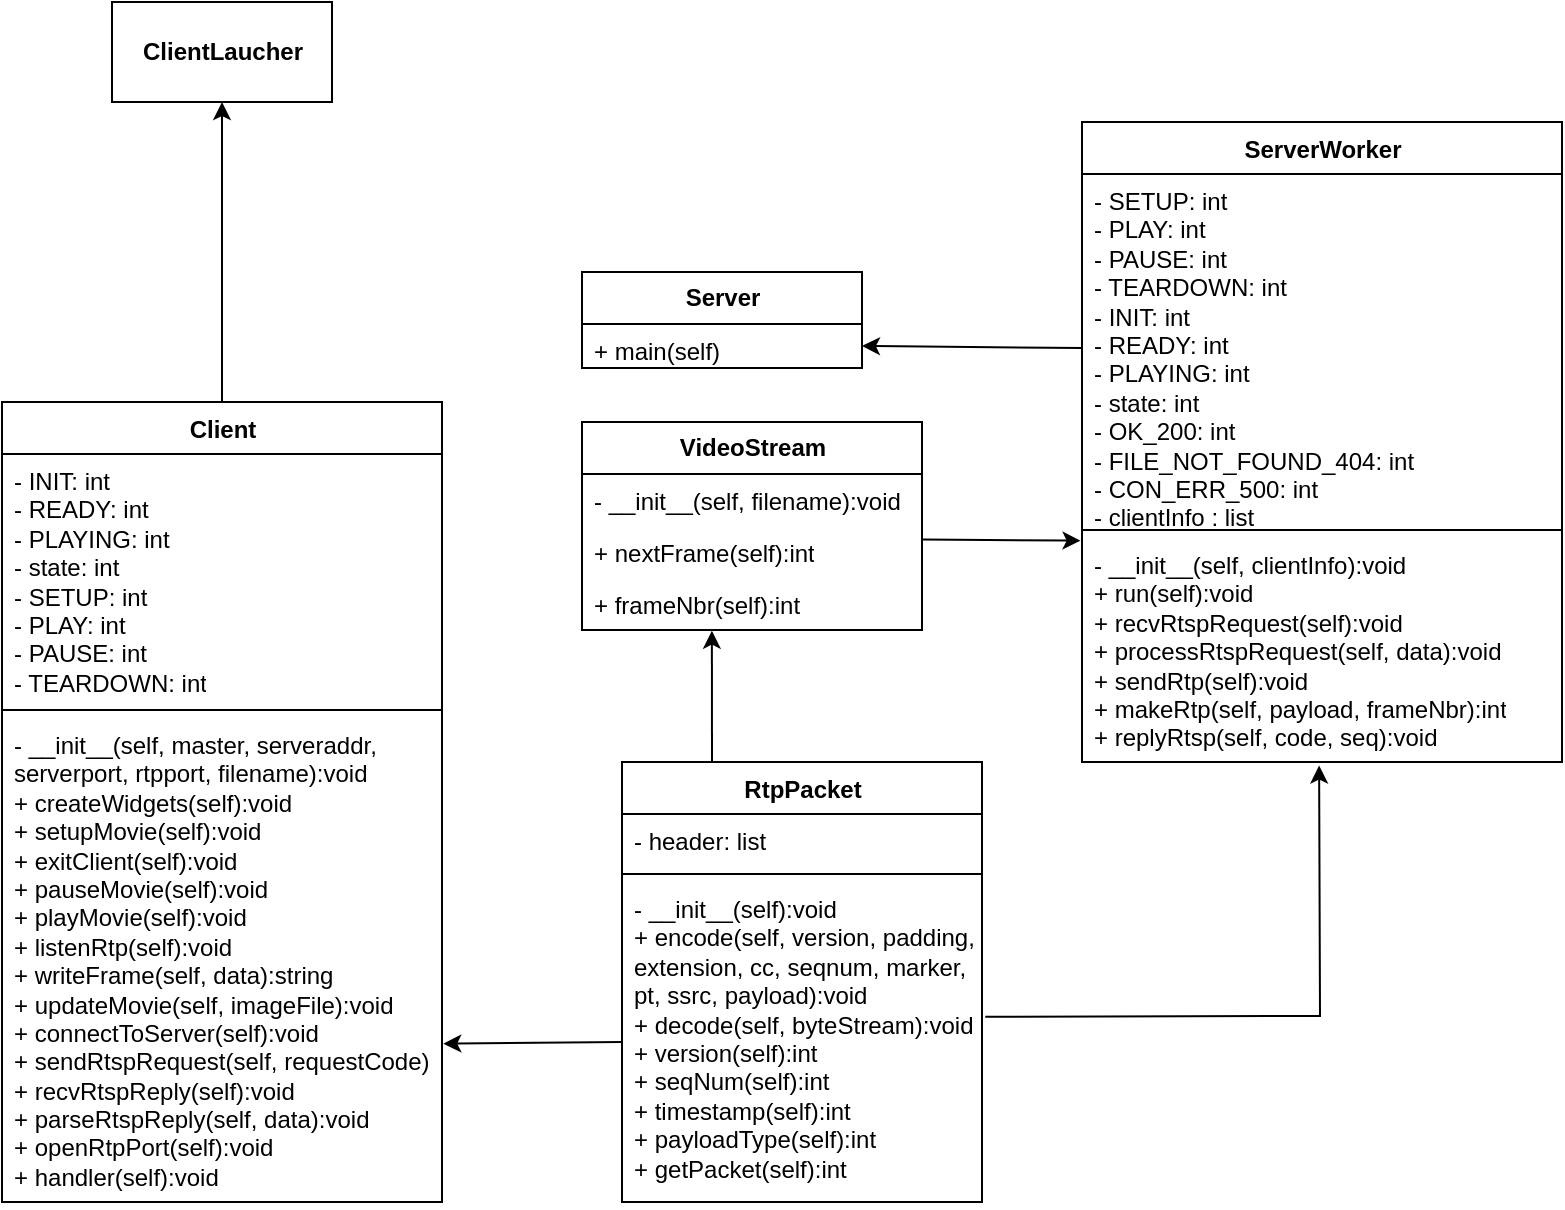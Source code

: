 <mxfile version="15.6.3" type="device"><diagram id="-jBsudLpCsrDqG-rO5uo" name="Page-1"><mxGraphModel dx="1038" dy="547" grid="1" gridSize="10" guides="1" tooltips="1" connect="1" arrows="1" fold="1" page="1" pageScale="1" pageWidth="827" pageHeight="1169" math="0" shadow="0"><root><mxCell id="0"/><mxCell id="1" parent="0"/><mxCell id="dldk93fyPK2vpiKvjlRs-6" value="RtpPacket" style="swimlane;fontStyle=1;align=center;verticalAlign=top;childLayout=stackLayout;horizontal=1;startSize=26;horizontalStack=0;resizeParent=1;resizeParentMax=0;resizeLast=0;collapsible=1;marginBottom=0;fillColor=none;gradientColor=none;html=1;" parent="1" vertex="1"><mxGeometry x="330" y="470" width="180" height="220" as="geometry"/></mxCell><mxCell id="dldk93fyPK2vpiKvjlRs-7" value="- header: list" style="text;strokeColor=none;fillColor=none;align=left;verticalAlign=top;spacingLeft=4;spacingRight=4;overflow=hidden;rotatable=0;points=[[0,0.5],[1,0.5]];portConstraint=eastwest;html=1;" parent="dldk93fyPK2vpiKvjlRs-6" vertex="1"><mxGeometry y="26" width="180" height="26" as="geometry"/></mxCell><mxCell id="dldk93fyPK2vpiKvjlRs-8" value="" style="line;strokeWidth=1;fillColor=none;align=left;verticalAlign=middle;spacingTop=-1;spacingLeft=3;spacingRight=3;rotatable=0;labelPosition=right;points=[];portConstraint=eastwest;html=1;" parent="dldk93fyPK2vpiKvjlRs-6" vertex="1"><mxGeometry y="52" width="180" height="8" as="geometry"/></mxCell><mxCell id="dldk93fyPK2vpiKvjlRs-9" value="-&amp;nbsp;__init__(self):void&lt;br&gt;+ encode(self, version, padding, &lt;br&gt;extension, cc, seqnum, marker, &lt;br&gt;pt, ssrc, payload):void&lt;br&gt;+ decode(self, byteStream):void&lt;br&gt;+ version(self):int&lt;br&gt;+ seqNum(self):int&lt;br&gt;+ timestamp(self):int&lt;br&gt;+ payloadType(self):int&lt;br&gt;+ getPacket(self):int" style="text;strokeColor=none;fillColor=none;align=left;verticalAlign=top;spacingLeft=4;spacingRight=4;overflow=hidden;rotatable=0;points=[[0,0.5],[1,0.5]];portConstraint=eastwest;html=1;" parent="dldk93fyPK2vpiKvjlRs-6" vertex="1"><mxGeometry y="60" width="180" height="160" as="geometry"/></mxCell><mxCell id="dldk93fyPK2vpiKvjlRs-10" value="Client&lt;br&gt;" style="swimlane;fontStyle=1;align=center;verticalAlign=top;childLayout=stackLayout;horizontal=1;startSize=26;horizontalStack=0;resizeParent=1;resizeParentMax=0;resizeLast=0;collapsible=1;marginBottom=0;fillColor=none;gradientColor=none;html=1;" parent="1" vertex="1"><mxGeometry x="20" y="290" width="220" height="400" as="geometry"/></mxCell><mxCell id="dldk93fyPK2vpiKvjlRs-11" value="&lt;div&gt;- INIT: int&amp;nbsp;&lt;/div&gt;&lt;div&gt;- READY: int&lt;/div&gt;&lt;div&gt;- PLAYING: int&amp;nbsp;&lt;/div&gt;&lt;div&gt;- state: int&lt;/div&gt;&lt;div&gt;&lt;span&gt;&#9;&lt;/span&gt;&lt;/div&gt;&lt;div&gt;- SETUP: int&lt;/div&gt;&lt;div&gt;- PLAY: int&lt;/div&gt;&lt;div&gt;- PAUSE: int&lt;/div&gt;&lt;div&gt;- TEARDOWN: int&lt;/div&gt;" style="text;strokeColor=none;fillColor=none;align=left;verticalAlign=top;spacingLeft=4;spacingRight=4;overflow=hidden;rotatable=0;points=[[0,0.5],[1,0.5]];portConstraint=eastwest;html=1;" parent="dldk93fyPK2vpiKvjlRs-10" vertex="1"><mxGeometry y="26" width="220" height="124" as="geometry"/></mxCell><mxCell id="dldk93fyPK2vpiKvjlRs-12" value="" style="line;strokeWidth=1;fillColor=none;align=left;verticalAlign=middle;spacingTop=-1;spacingLeft=3;spacingRight=3;rotatable=0;labelPosition=right;points=[];portConstraint=eastwest;html=1;" parent="dldk93fyPK2vpiKvjlRs-10" vertex="1"><mxGeometry y="150" width="220" height="8" as="geometry"/></mxCell><mxCell id="dldk93fyPK2vpiKvjlRs-13" value="- __init__(self, master, serveraddr, &lt;br&gt;serverport, rtpport, filename):void&lt;br&gt;+ createWidgets(self):void&lt;br&gt;+ setupMovie(self):void&lt;br&gt;+ exitClient(self):void&lt;br&gt;+ pauseMovie(self):void&lt;br&gt;+ playMovie(self):void&lt;br&gt;+ listenRtp(self):void&lt;br&gt;+ writeFrame(self, data):string&lt;br&gt;+ updateMovie(self, imageFile):void&lt;br&gt;+ connectToServer(self):void&lt;br&gt;+ sendRtspRequest(self, requestCode)&lt;br&gt;+ recvRtspReply(self):void&lt;br&gt;+ parseRtspReply(self, data):void&lt;br&gt;+ openRtpPort(self):void&lt;br&gt;+ handler(self):void" style="text;strokeColor=none;fillColor=none;align=left;verticalAlign=top;spacingLeft=4;spacingRight=4;overflow=hidden;rotatable=0;points=[[0,0.5],[1,0.5]];portConstraint=eastwest;html=1;" parent="dldk93fyPK2vpiKvjlRs-10" vertex="1"><mxGeometry y="158" width="220" height="242" as="geometry"/></mxCell><mxCell id="dldk93fyPK2vpiKvjlRs-14" value="ServerWorker" style="swimlane;fontStyle=1;align=center;verticalAlign=top;childLayout=stackLayout;horizontal=1;startSize=26;horizontalStack=0;resizeParent=1;resizeParentMax=0;resizeLast=0;collapsible=1;marginBottom=0;fontFamily=Helvetica;fillColor=none;gradientColor=none;html=1;" parent="1" vertex="1"><mxGeometry x="560" y="150" width="240" height="320" as="geometry"/></mxCell><mxCell id="dldk93fyPK2vpiKvjlRs-15" value="&lt;div&gt;- SETUP: int&lt;/div&gt;&lt;div&gt;- PLAY: int&lt;/div&gt;&lt;div&gt;- PAUSE: int&lt;/div&gt;&lt;div&gt;- TEARDOWN: int&lt;/div&gt;&lt;div&gt;- INIT: int&lt;/div&gt;&lt;div&gt;- READY: int&lt;/div&gt;&lt;div&gt;- PLAYING: int&lt;/div&gt;&lt;div&gt;- state: int&lt;/div&gt;&lt;div&gt;- OK_200: int&lt;/div&gt;&lt;div&gt;- FILE_NOT_FOUND_404: int&amp;nbsp;&lt;/div&gt;&lt;div&gt;- CON_ERR_500: int&lt;/div&gt;&lt;div&gt;-&amp;nbsp;clientInfo : list&lt;/div&gt;" style="text;strokeColor=none;fillColor=none;align=left;verticalAlign=top;spacingLeft=4;spacingRight=4;overflow=hidden;rotatable=0;points=[[0,0.5],[1,0.5]];portConstraint=eastwest;fontFamily=Helvetica;html=1;" parent="dldk93fyPK2vpiKvjlRs-14" vertex="1"><mxGeometry y="26" width="240" height="174" as="geometry"/></mxCell><mxCell id="dldk93fyPK2vpiKvjlRs-16" value="" style="line;strokeWidth=1;fillColor=none;align=left;verticalAlign=middle;spacingTop=-1;spacingLeft=3;spacingRight=3;rotatable=0;labelPosition=right;points=[];portConstraint=eastwest;fontFamily=Helvetica;html=1;" parent="dldk93fyPK2vpiKvjlRs-14" vertex="1"><mxGeometry y="200" width="240" height="8" as="geometry"/></mxCell><mxCell id="dldk93fyPK2vpiKvjlRs-17" value="-&amp;nbsp;__init__(self, clientInfo):void&lt;br&gt;+ run(self):void&lt;br&gt;+ recvRtspRequest(self):void&lt;br&gt;+ processRtspRequest(self, data):void&lt;br&gt;+ sendRtp(self):void&lt;br&gt;+ makeRtp(self, payload, frameNbr):int&lt;br&gt;+ replyRtsp(self, code, seq):void" style="text;strokeColor=none;fillColor=none;align=left;verticalAlign=top;spacingLeft=4;spacingRight=4;overflow=hidden;rotatable=0;points=[[0,0.5],[1,0.5]];portConstraint=eastwest;fontFamily=Helvetica;html=1;" parent="dldk93fyPK2vpiKvjlRs-14" vertex="1"><mxGeometry y="208" width="240" height="112" as="geometry"/></mxCell><mxCell id="dldk93fyPK2vpiKvjlRs-22" value="&lt;b&gt;Server&lt;/b&gt;" style="swimlane;fontStyle=0;childLayout=stackLayout;horizontal=1;startSize=26;fillColor=none;horizontalStack=0;resizeParent=1;resizeParentMax=0;resizeLast=0;collapsible=1;marginBottom=0;fontFamily=Helvetica;html=1;" parent="1" vertex="1"><mxGeometry x="310" y="225" width="140" height="48" as="geometry"/></mxCell><mxCell id="dldk93fyPK2vpiKvjlRs-23" value="+ main(self)" style="text;strokeColor=none;fillColor=none;align=left;verticalAlign=top;spacingLeft=4;spacingRight=4;overflow=hidden;rotatable=0;points=[[0,0.5],[1,0.5]];portConstraint=eastwest;fontFamily=Helvetica;html=1;" parent="dldk93fyPK2vpiKvjlRs-22" vertex="1"><mxGeometry y="26" width="140" height="22" as="geometry"/></mxCell><mxCell id="dldk93fyPK2vpiKvjlRs-26" value="&lt;b&gt;VideoStream&lt;/b&gt;" style="swimlane;fontStyle=0;childLayout=stackLayout;horizontal=1;startSize=26;fillColor=none;horizontalStack=0;resizeParent=1;resizeParentMax=0;resizeLast=0;collapsible=1;marginBottom=0;fontFamily=Helvetica;html=1;" parent="1" vertex="1"><mxGeometry x="310" y="300" width="170" height="104" as="geometry"/></mxCell><mxCell id="dldk93fyPK2vpiKvjlRs-27" value="-&amp;nbsp;__init__(self, filename):void" style="text;strokeColor=none;fillColor=none;align=left;verticalAlign=top;spacingLeft=4;spacingRight=4;overflow=hidden;rotatable=0;points=[[0,0.5],[1,0.5]];portConstraint=eastwest;fontFamily=Helvetica;html=1;" parent="dldk93fyPK2vpiKvjlRs-26" vertex="1"><mxGeometry y="26" width="170" height="26" as="geometry"/></mxCell><mxCell id="dldk93fyPK2vpiKvjlRs-28" value="+ nextFrame(self):int" style="text;strokeColor=none;fillColor=none;align=left;verticalAlign=top;spacingLeft=4;spacingRight=4;overflow=hidden;rotatable=0;points=[[0,0.5],[1,0.5]];portConstraint=eastwest;fontFamily=Helvetica;html=1;" parent="dldk93fyPK2vpiKvjlRs-26" vertex="1"><mxGeometry y="52" width="170" height="26" as="geometry"/></mxCell><mxCell id="dldk93fyPK2vpiKvjlRs-29" value="+ frameNbr(self):int" style="text;strokeColor=none;fillColor=none;align=left;verticalAlign=top;spacingLeft=4;spacingRight=4;overflow=hidden;rotatable=0;points=[[0,0.5],[1,0.5]];portConstraint=eastwest;fontFamily=Helvetica;html=1;" parent="dldk93fyPK2vpiKvjlRs-26" vertex="1"><mxGeometry y="78" width="170" height="26" as="geometry"/></mxCell><mxCell id="dldk93fyPK2vpiKvjlRs-30" value="&lt;b&gt;ClientLaucher&lt;/b&gt;" style="html=1;fontFamily=Helvetica;fillColor=none;gradientColor=none;" parent="1" vertex="1"><mxGeometry x="75" y="90" width="110" height="50" as="geometry"/></mxCell><mxCell id="dldk93fyPK2vpiKvjlRs-42" value="" style="endArrow=classic;html=1;rounded=0;fontFamily=Helvetica;exitX=0;exitY=0.5;exitDx=0;exitDy=0;entryX=1;entryY=0.5;entryDx=0;entryDy=0;" parent="1" source="dldk93fyPK2vpiKvjlRs-15" target="dldk93fyPK2vpiKvjlRs-23" edge="1"><mxGeometry width="50" height="50" relative="1" as="geometry"><mxPoint x="120" y="420" as="sourcePoint"/><mxPoint x="450" y="290" as="targetPoint"/></mxGeometry></mxCell><mxCell id="dldk93fyPK2vpiKvjlRs-45" value="" style="endArrow=classic;html=1;rounded=0;fontFamily=Helvetica;exitX=0;exitY=0.5;exitDx=0;exitDy=0;entryX=1.003;entryY=0.673;entryDx=0;entryDy=0;entryPerimeter=0;" parent="1" target="dldk93fyPK2vpiKvjlRs-13" edge="1" source="dldk93fyPK2vpiKvjlRs-9"><mxGeometry width="50" height="50" relative="1" as="geometry"><mxPoint x="320" y="445" as="sourcePoint"/><mxPoint x="230" y="610" as="targetPoint"/></mxGeometry></mxCell><mxCell id="dldk93fyPK2vpiKvjlRs-44" value="" style="endArrow=classic;html=1;rounded=0;fontFamily=Helvetica;entryX=-0.003;entryY=0.012;entryDx=0;entryDy=0;entryPerimeter=0;exitX=1.003;exitY=0.261;exitDx=0;exitDy=0;exitPerimeter=0;" parent="1" source="dldk93fyPK2vpiKvjlRs-28" target="dldk93fyPK2vpiKvjlRs-17" edge="1"><mxGeometry width="50" height="50" relative="1" as="geometry"><mxPoint x="450" y="359" as="sourcePoint"/><mxPoint x="720" y="135" as="targetPoint"/><Array as="points"/></mxGeometry></mxCell><mxCell id="dldk93fyPK2vpiKvjlRs-43" value="" style="endArrow=classic;html=1;rounded=0;fontFamily=Helvetica;exitX=1.009;exitY=0.421;exitDx=0;exitDy=0;exitPerimeter=0;entryX=0.494;entryY=1.016;entryDx=0;entryDy=0;entryPerimeter=0;" parent="1" source="dldk93fyPK2vpiKvjlRs-9" target="dldk93fyPK2vpiKvjlRs-17" edge="1"><mxGeometry width="50" height="50" relative="1" as="geometry"><mxPoint x="490" y="360" as="sourcePoint"/><mxPoint x="870" y="480" as="targetPoint"/><Array as="points"><mxPoint x="679" y="597"/></Array></mxGeometry></mxCell><mxCell id="Xg43WqzPVTY_CdaRJNVV-1" value="" style="endArrow=classic;html=1;rounded=0;exitX=0.5;exitY=0;exitDx=0;exitDy=0;entryX=0.5;entryY=1;entryDx=0;entryDy=0;" edge="1" parent="1" source="dldk93fyPK2vpiKvjlRs-10" target="dldk93fyPK2vpiKvjlRs-30"><mxGeometry width="50" height="50" relative="1" as="geometry"><mxPoint x="610" y="470" as="sourcePoint"/><mxPoint x="660" y="420" as="targetPoint"/></mxGeometry></mxCell><mxCell id="Xg43WqzPVTY_CdaRJNVV-6" value="" style="endArrow=classic;html=1;rounded=0;exitX=0.25;exitY=0;exitDx=0;exitDy=0;entryX=0.382;entryY=1.013;entryDx=0;entryDy=0;entryPerimeter=0;" edge="1" parent="1" source="dldk93fyPK2vpiKvjlRs-6" target="dldk93fyPK2vpiKvjlRs-29"><mxGeometry width="50" height="50" relative="1" as="geometry"><mxPoint x="480" y="470" as="sourcePoint"/><mxPoint x="375" y="410" as="targetPoint"/></mxGeometry></mxCell></root></mxGraphModel></diagram></mxfile>